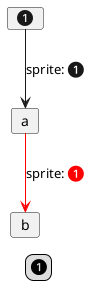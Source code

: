 {
  "sha1": "9q4yk4ifpw25720gj38nzs116yc5t2m",
  "insertion": {
    "when": "2025-05-14T17:45:29.449Z",
    "url": "https://github.com/plantuml/plantuml/issues/2174",
    "user": "The-Lum"
  }
}
@startuml
sprite bs1 <svg viewBox="0 0 16 16">
  <path d="M16 8A8 8 0 1 1 0 8a8 8 0 0 1 16 0M9.283 4.002H7.971L6.072 5.385v1.271l1.834-1.318h.065V12h1.312z"/>
</svg>

card "<$bs1>" as bs1
card a
card b
bs1 --> a : sprite: <$bs1>
a --> b #red: sprite: <$bs1>

legend <$bs1>
@enduml
